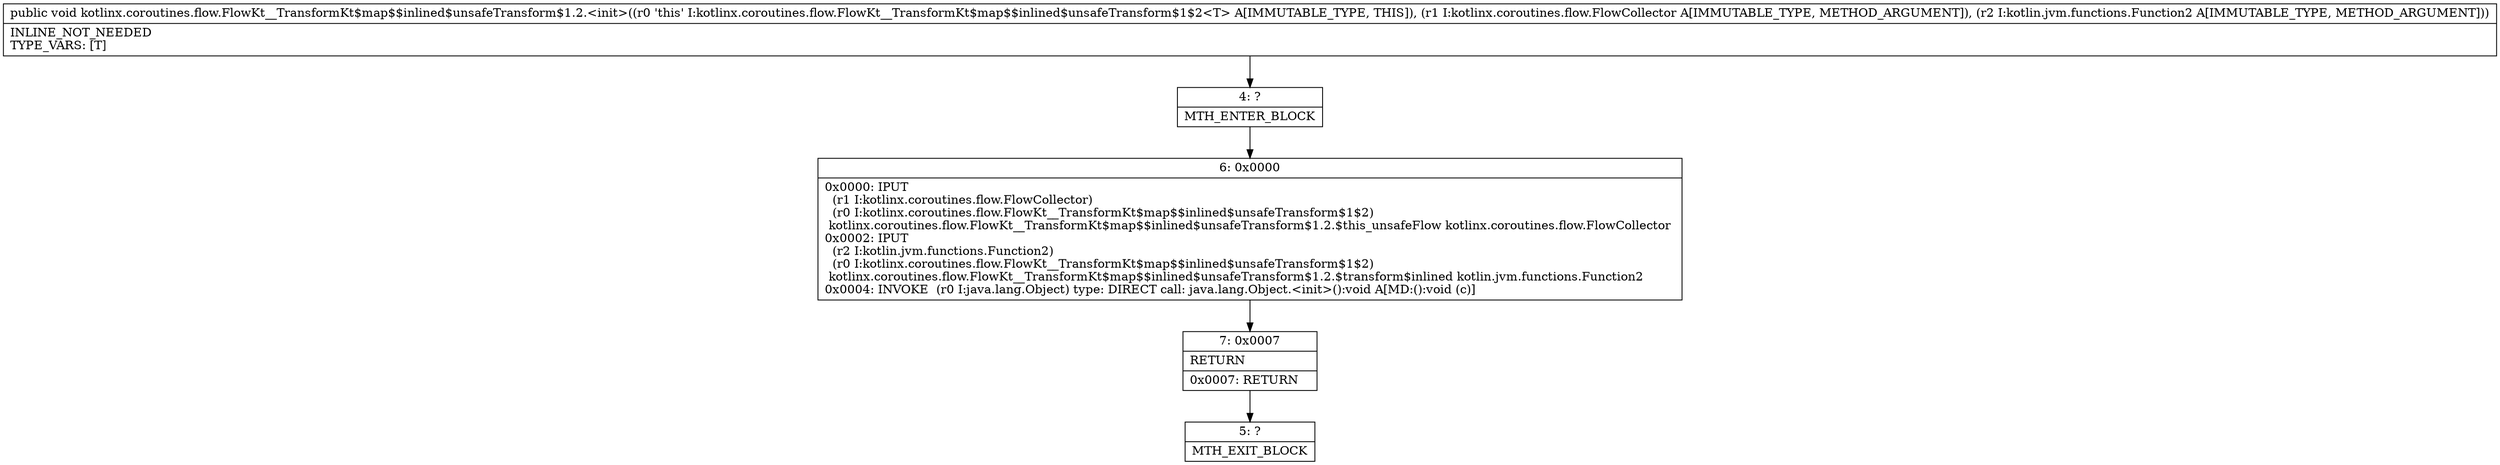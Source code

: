 digraph "CFG forkotlinx.coroutines.flow.FlowKt__TransformKt$map$$inlined$unsafeTransform$1.2.\<init\>(Lkotlinx\/coroutines\/flow\/FlowCollector;Lkotlin\/jvm\/functions\/Function2;)V" {
Node_4 [shape=record,label="{4\:\ ?|MTH_ENTER_BLOCK\l}"];
Node_6 [shape=record,label="{6\:\ 0x0000|0x0000: IPUT  \l  (r1 I:kotlinx.coroutines.flow.FlowCollector)\l  (r0 I:kotlinx.coroutines.flow.FlowKt__TransformKt$map$$inlined$unsafeTransform$1$2)\l kotlinx.coroutines.flow.FlowKt__TransformKt$map$$inlined$unsafeTransform$1.2.$this_unsafeFlow kotlinx.coroutines.flow.FlowCollector \l0x0002: IPUT  \l  (r2 I:kotlin.jvm.functions.Function2)\l  (r0 I:kotlinx.coroutines.flow.FlowKt__TransformKt$map$$inlined$unsafeTransform$1$2)\l kotlinx.coroutines.flow.FlowKt__TransformKt$map$$inlined$unsafeTransform$1.2.$transform$inlined kotlin.jvm.functions.Function2 \l0x0004: INVOKE  (r0 I:java.lang.Object) type: DIRECT call: java.lang.Object.\<init\>():void A[MD:():void (c)]\l}"];
Node_7 [shape=record,label="{7\:\ 0x0007|RETURN\l|0x0007: RETURN   \l}"];
Node_5 [shape=record,label="{5\:\ ?|MTH_EXIT_BLOCK\l}"];
MethodNode[shape=record,label="{public void kotlinx.coroutines.flow.FlowKt__TransformKt$map$$inlined$unsafeTransform$1.2.\<init\>((r0 'this' I:kotlinx.coroutines.flow.FlowKt__TransformKt$map$$inlined$unsafeTransform$1$2\<T\> A[IMMUTABLE_TYPE, THIS]), (r1 I:kotlinx.coroutines.flow.FlowCollector A[IMMUTABLE_TYPE, METHOD_ARGUMENT]), (r2 I:kotlin.jvm.functions.Function2 A[IMMUTABLE_TYPE, METHOD_ARGUMENT]))  | INLINE_NOT_NEEDED\lTYPE_VARS: [T]\l}"];
MethodNode -> Node_4;Node_4 -> Node_6;
Node_6 -> Node_7;
Node_7 -> Node_5;
}


